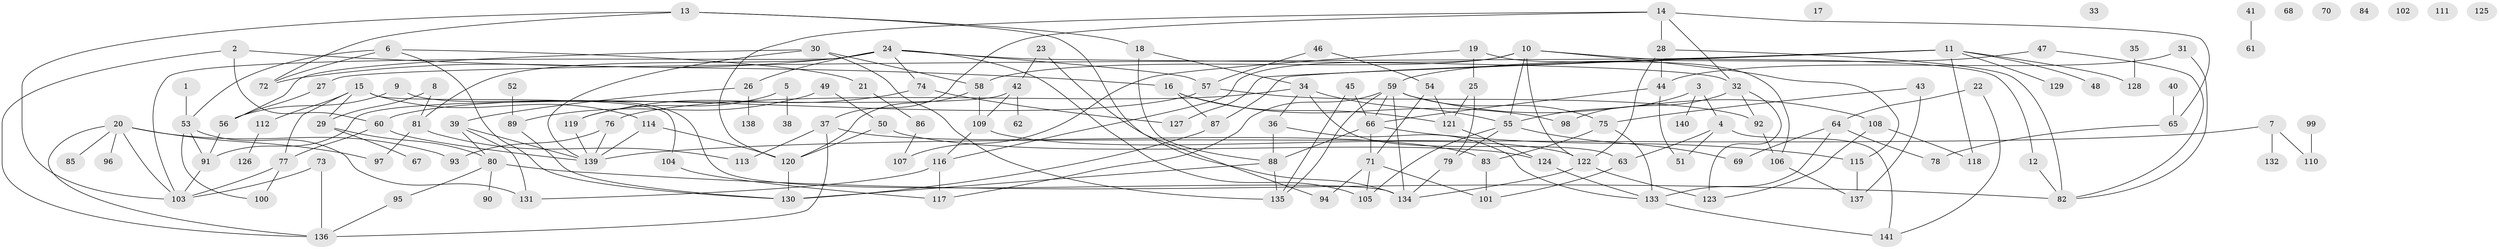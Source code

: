 // Generated by graph-tools (version 1.1) at 2025/12/03/09/25 04:12:59]
// undirected, 141 vertices, 207 edges
graph export_dot {
graph [start="1"]
  node [color=gray90,style=filled];
  1;
  2;
  3;
  4;
  5;
  6;
  7;
  8;
  9;
  10;
  11;
  12;
  13;
  14;
  15;
  16;
  17;
  18;
  19;
  20;
  21;
  22;
  23;
  24;
  25;
  26;
  27;
  28;
  29;
  30;
  31;
  32;
  33;
  34;
  35;
  36;
  37;
  38;
  39;
  40;
  41;
  42;
  43;
  44;
  45;
  46;
  47;
  48;
  49;
  50;
  51;
  52;
  53;
  54;
  55;
  56;
  57;
  58;
  59;
  60;
  61;
  62;
  63;
  64;
  65;
  66;
  67;
  68;
  69;
  70;
  71;
  72;
  73;
  74;
  75;
  76;
  77;
  78;
  79;
  80;
  81;
  82;
  83;
  84;
  85;
  86;
  87;
  88;
  89;
  90;
  91;
  92;
  93;
  94;
  95;
  96;
  97;
  98;
  99;
  100;
  101;
  102;
  103;
  104;
  105;
  106;
  107;
  108;
  109;
  110;
  111;
  112;
  113;
  114;
  115;
  116;
  117;
  118;
  119;
  120;
  121;
  122;
  123;
  124;
  125;
  126;
  127;
  128;
  129;
  130;
  131;
  132;
  133;
  134;
  135;
  136;
  137;
  138;
  139;
  140;
  141;
  1 -- 53;
  2 -- 16;
  2 -- 60;
  2 -- 136;
  3 -- 4;
  3 -- 55;
  3 -- 140;
  4 -- 51;
  4 -- 63;
  4 -- 141;
  5 -- 38;
  5 -- 119;
  6 -- 21;
  6 -- 53;
  6 -- 72;
  6 -- 130;
  7 -- 110;
  7 -- 132;
  7 -- 139;
  8 -- 29;
  8 -- 81;
  9 -- 56;
  9 -- 134;
  10 -- 12;
  10 -- 55;
  10 -- 58;
  10 -- 115;
  10 -- 116;
  10 -- 122;
  11 -- 27;
  11 -- 48;
  11 -- 87;
  11 -- 118;
  11 -- 127;
  11 -- 128;
  11 -- 129;
  12 -- 82;
  13 -- 18;
  13 -- 72;
  13 -- 94;
  13 -- 103;
  14 -- 28;
  14 -- 32;
  14 -- 37;
  14 -- 65;
  14 -- 120;
  15 -- 29;
  15 -- 77;
  15 -- 104;
  15 -- 112;
  15 -- 114;
  16 -- 87;
  16 -- 98;
  16 -- 121;
  18 -- 34;
  18 -- 88;
  19 -- 25;
  19 -- 106;
  19 -- 107;
  20 -- 85;
  20 -- 93;
  20 -- 96;
  20 -- 97;
  20 -- 103;
  20 -- 136;
  21 -- 86;
  22 -- 64;
  22 -- 141;
  23 -- 42;
  23 -- 134;
  24 -- 26;
  24 -- 32;
  24 -- 57;
  24 -- 72;
  24 -- 74;
  24 -- 81;
  24 -- 103;
  24 -- 105;
  25 -- 79;
  25 -- 121;
  26 -- 39;
  26 -- 138;
  27 -- 56;
  28 -- 44;
  28 -- 82;
  28 -- 122;
  29 -- 67;
  29 -- 80;
  30 -- 56;
  30 -- 58;
  30 -- 135;
  30 -- 139;
  31 -- 44;
  31 -- 82;
  32 -- 92;
  32 -- 98;
  32 -- 123;
  34 -- 36;
  34 -- 55;
  34 -- 63;
  34 -- 76;
  35 -- 128;
  36 -- 88;
  36 -- 133;
  37 -- 83;
  37 -- 113;
  37 -- 136;
  39 -- 80;
  39 -- 131;
  39 -- 139;
  40 -- 65;
  41 -- 61;
  42 -- 62;
  42 -- 91;
  42 -- 109;
  43 -- 75;
  43 -- 137;
  44 -- 51;
  44 -- 66;
  45 -- 66;
  45 -- 135;
  46 -- 54;
  46 -- 57;
  47 -- 59;
  47 -- 82;
  49 -- 50;
  49 -- 89;
  50 -- 120;
  50 -- 124;
  52 -- 89;
  53 -- 91;
  53 -- 100;
  53 -- 131;
  54 -- 71;
  54 -- 121;
  55 -- 69;
  55 -- 79;
  55 -- 105;
  56 -- 91;
  57 -- 60;
  57 -- 92;
  58 -- 109;
  58 -- 120;
  59 -- 66;
  59 -- 75;
  59 -- 108;
  59 -- 117;
  59 -- 134;
  59 -- 135;
  60 -- 77;
  60 -- 139;
  63 -- 101;
  64 -- 69;
  64 -- 78;
  64 -- 133;
  65 -- 78;
  66 -- 71;
  66 -- 88;
  66 -- 115;
  71 -- 94;
  71 -- 101;
  71 -- 105;
  73 -- 103;
  73 -- 136;
  74 -- 119;
  74 -- 127;
  75 -- 83;
  75 -- 133;
  76 -- 93;
  76 -- 139;
  77 -- 100;
  77 -- 103;
  79 -- 134;
  80 -- 82;
  80 -- 90;
  80 -- 95;
  81 -- 97;
  81 -- 113;
  83 -- 101;
  86 -- 107;
  87 -- 130;
  88 -- 130;
  88 -- 135;
  89 -- 130;
  91 -- 103;
  92 -- 106;
  95 -- 136;
  99 -- 110;
  104 -- 117;
  106 -- 137;
  108 -- 118;
  108 -- 123;
  109 -- 116;
  109 -- 122;
  112 -- 126;
  114 -- 120;
  114 -- 139;
  115 -- 137;
  116 -- 117;
  116 -- 131;
  119 -- 139;
  120 -- 130;
  121 -- 124;
  122 -- 123;
  122 -- 134;
  124 -- 133;
  133 -- 141;
}
